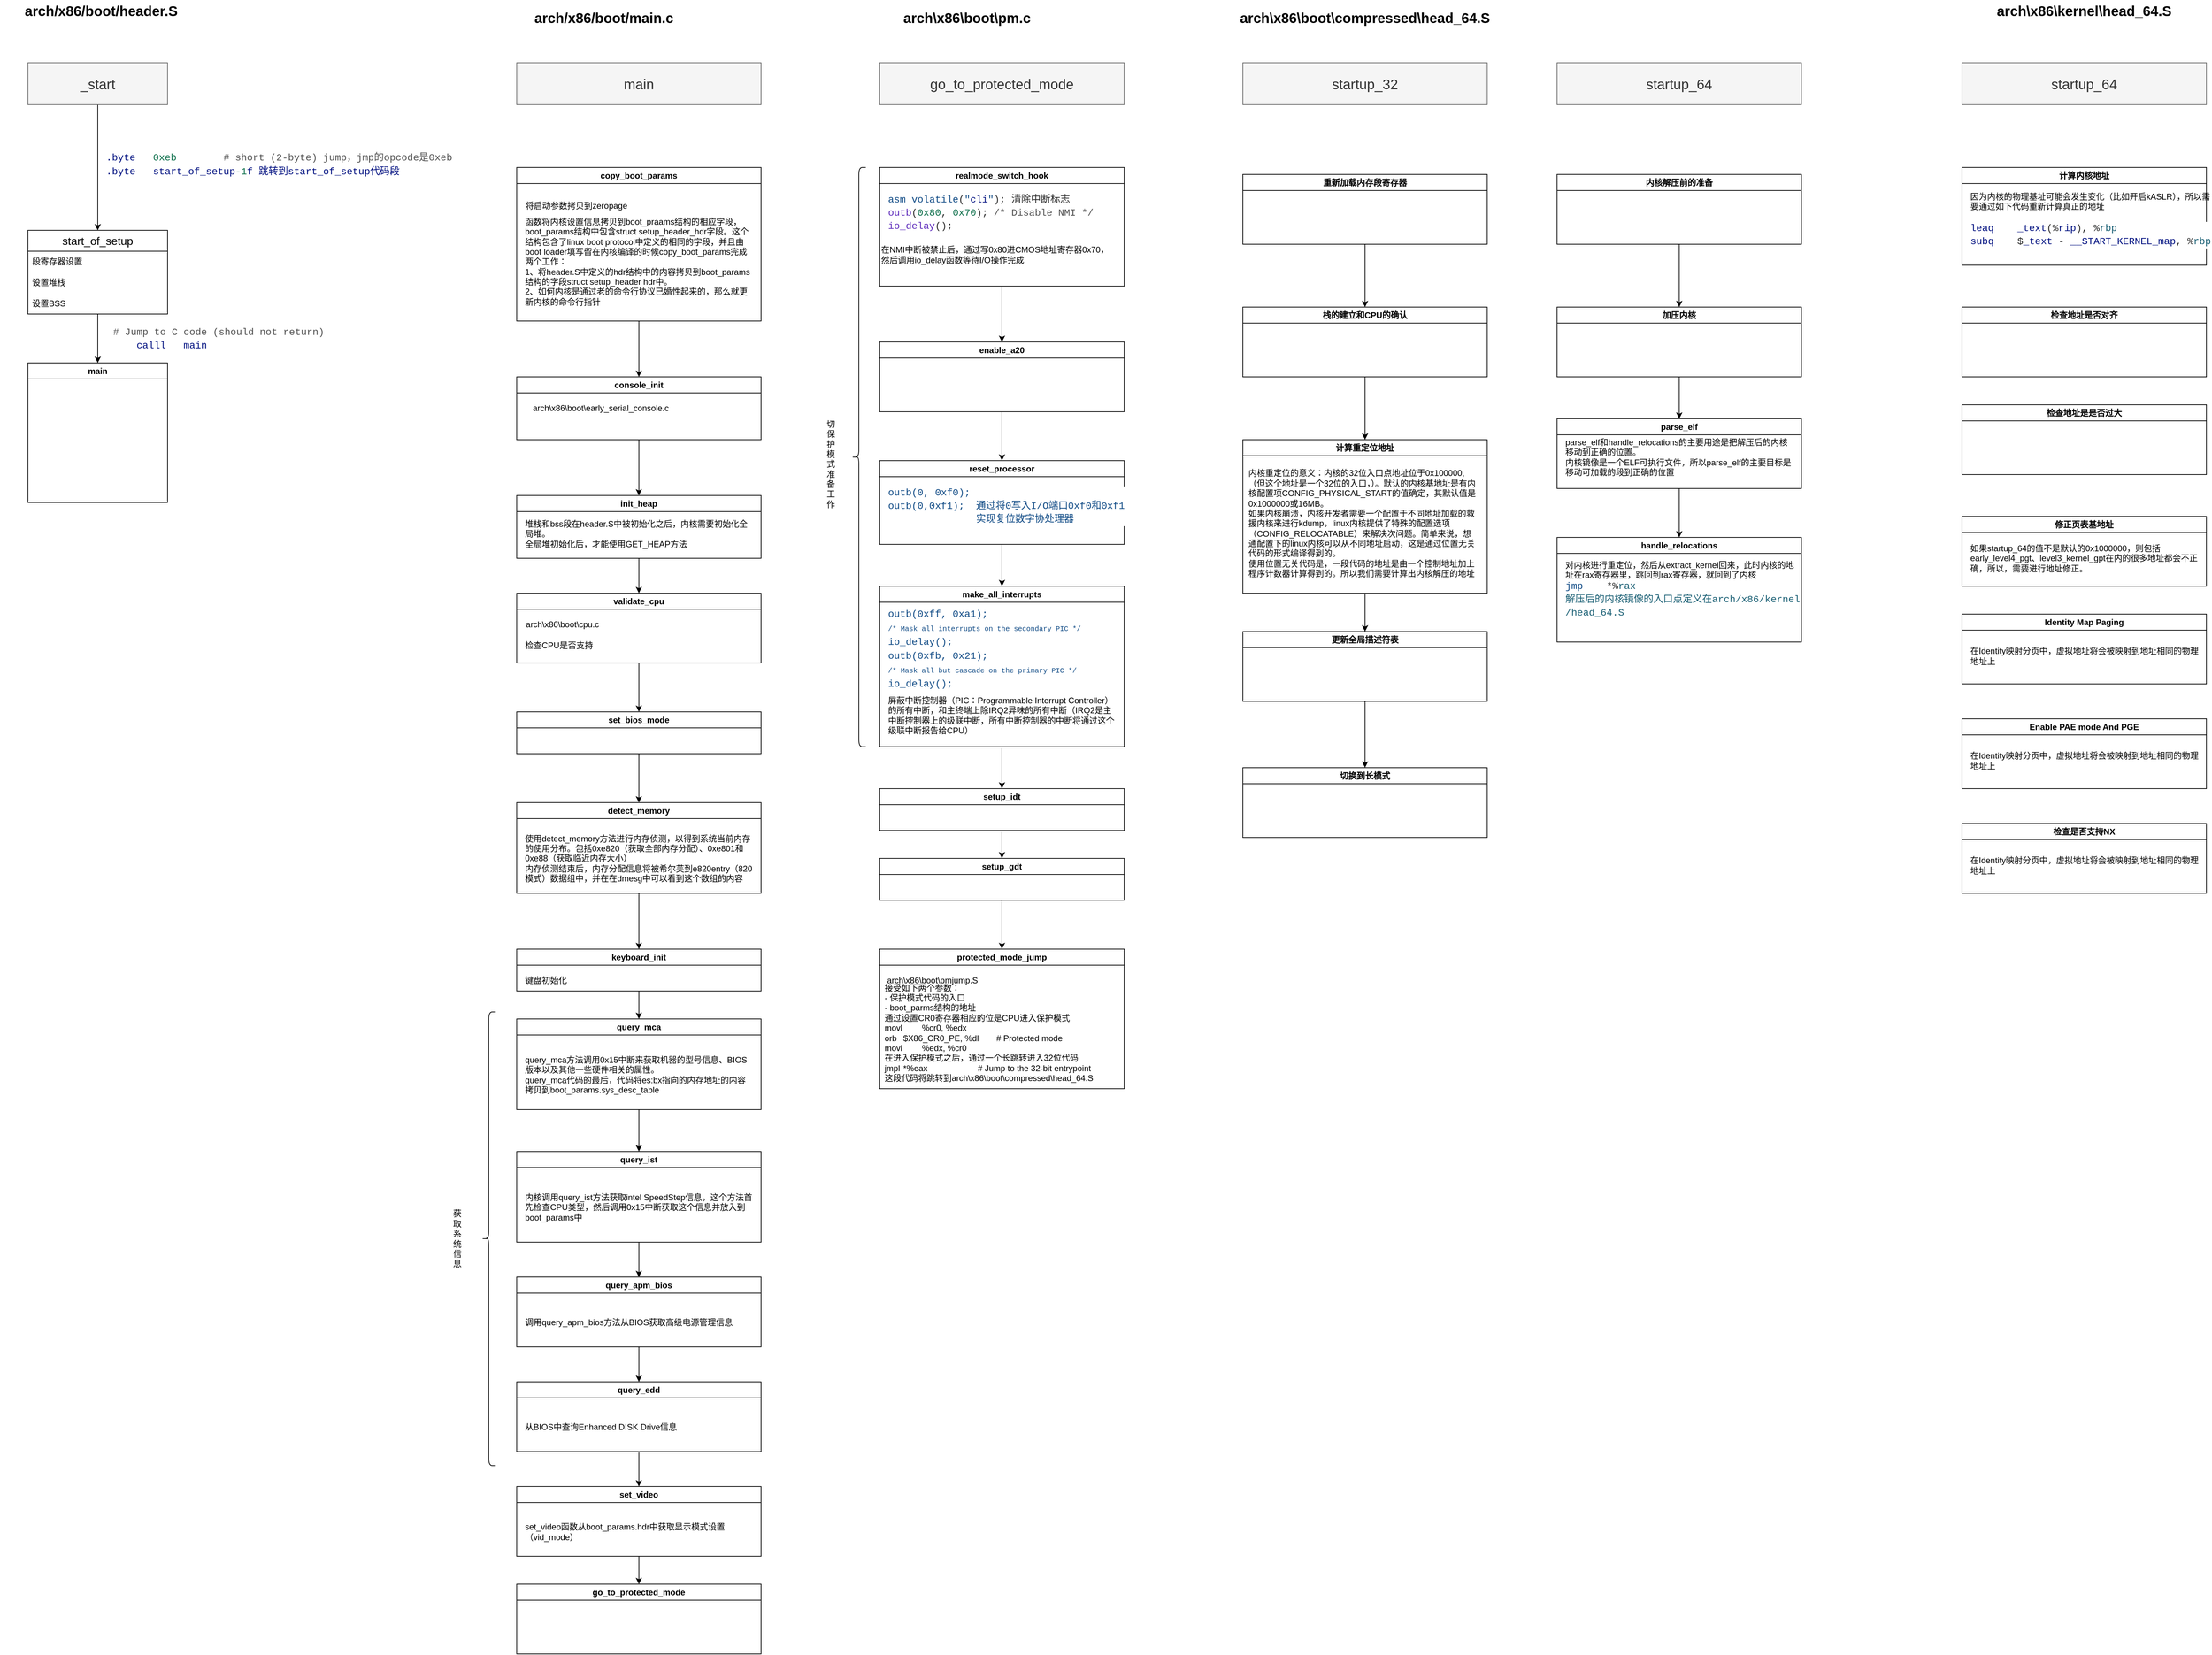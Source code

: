 <mxfile version="24.5.1" type="github">
  <diagram id="wFE0QG_FPsp0jaGvCLVb" name="Page-1">
    <mxGraphModel dx="1728" dy="922" grid="1" gridSize="10" guides="1" tooltips="1" connect="1" arrows="1" fold="1" page="1" pageScale="1" pageWidth="850" pageHeight="1100" math="0" shadow="0">
      <root>
        <mxCell id="0" />
        <mxCell id="1" parent="0" />
        <mxCell id="jPp7AaR7GWy1GO26mgqh-68" style="edgeStyle=orthogonalEdgeStyle;rounded=0;orthogonalLoop=1;jettySize=auto;html=1;" parent="1" source="jPp7AaR7GWy1GO26mgqh-54" target="jPp7AaR7GWy1GO26mgqh-56" edge="1">
          <mxGeometry relative="1" as="geometry" />
        </mxCell>
        <mxCell id="jPp7AaR7GWy1GO26mgqh-54" value="query_ist" style="swimlane;whiteSpace=wrap;html=1;" parent="1" vertex="1">
          <mxGeometry x="820" y="1730" width="350" height="130" as="geometry" />
        </mxCell>
        <mxCell id="jPp7AaR7GWy1GO26mgqh-55" value="&lt;div&gt;内核调用query_ist方法获取intel SpeedStep信息，这个方法首先检查CPU类型，然后调用0x15中断获取这个信息并放入到boot_params中&lt;/div&gt;" style="text;strokeColor=none;align=left;fillColor=none;html=1;verticalAlign=middle;whiteSpace=wrap;rounded=0;" parent="jPp7AaR7GWy1GO26mgqh-54" vertex="1">
          <mxGeometry x="10" y="30" width="330" height="100" as="geometry" />
        </mxCell>
        <mxCell id="215-eHgmbYdkAp0iwA8i-2" value="&lt;span style=&quot;font-weight: 700;&quot;&gt;&lt;font style=&quot;font-size: 20px;&quot;&gt;arch/x86/boot/header.S&lt;/font&gt;&lt;/span&gt;" style="text;strokeColor=none;align=center;fillColor=none;html=1;verticalAlign=middle;whiteSpace=wrap;rounded=0;" parent="1" vertex="1">
          <mxGeometry x="80" y="80" width="290" height="30" as="geometry" />
        </mxCell>
        <mxCell id="jPp7AaR7GWy1GO26mgqh-19" style="edgeStyle=orthogonalEdgeStyle;rounded=0;orthogonalLoop=1;jettySize=auto;html=1;entryX=0.5;entryY=0;entryDx=0;entryDy=0;" parent="1" source="215-eHgmbYdkAp0iwA8i-3" target="jPp7AaR7GWy1GO26mgqh-12" edge="1">
          <mxGeometry relative="1" as="geometry" />
        </mxCell>
        <mxCell id="215-eHgmbYdkAp0iwA8i-3" value="&lt;font style=&quot;font-size: 20px;&quot;&gt;_start&lt;/font&gt;" style="rounded=0;whiteSpace=wrap;html=1;fillColor=#f5f5f5;fontColor=#333333;strokeColor=#666666;" parent="1" vertex="1">
          <mxGeometry x="120" y="170" width="200" height="60" as="geometry" />
        </mxCell>
        <mxCell id="215-eHgmbYdkAp0iwA8i-7" value="main" style="swimlane;whiteSpace=wrap;html=1;" parent="1" vertex="1">
          <mxGeometry x="120" y="600" width="200" height="200" as="geometry" />
        </mxCell>
        <mxCell id="jPp7AaR7GWy1GO26mgqh-20" style="edgeStyle=orthogonalEdgeStyle;rounded=0;orthogonalLoop=1;jettySize=auto;html=1;entryX=0.5;entryY=0;entryDx=0;entryDy=0;" parent="1" source="jPp7AaR7GWy1GO26mgqh-12" target="215-eHgmbYdkAp0iwA8i-7" edge="1">
          <mxGeometry relative="1" as="geometry" />
        </mxCell>
        <mxCell id="jPp7AaR7GWy1GO26mgqh-12" value="&lt;span style=&quot;font-size: medium; text-align: left;&quot;&gt;start_of_setup&lt;/span&gt;" style="swimlane;fontStyle=0;childLayout=stackLayout;horizontal=1;startSize=30;horizontalStack=0;resizeParent=1;resizeParentMax=0;resizeLast=0;collapsible=1;marginBottom=0;whiteSpace=wrap;html=1;" parent="1" vertex="1">
          <mxGeometry x="120" y="410" width="200" height="120" as="geometry" />
        </mxCell>
        <mxCell id="jPp7AaR7GWy1GO26mgqh-13" value="段寄存器设置" style="text;strokeColor=none;fillColor=none;align=left;verticalAlign=middle;spacingLeft=4;spacingRight=4;overflow=hidden;points=[[0,0.5],[1,0.5]];portConstraint=eastwest;rotatable=0;whiteSpace=wrap;html=1;" parent="jPp7AaR7GWy1GO26mgqh-12" vertex="1">
          <mxGeometry y="30" width="200" height="30" as="geometry" />
        </mxCell>
        <mxCell id="jPp7AaR7GWy1GO26mgqh-14" value="设置堆栈" style="text;strokeColor=none;fillColor=none;align=left;verticalAlign=middle;spacingLeft=4;spacingRight=4;overflow=hidden;points=[[0,0.5],[1,0.5]];portConstraint=eastwest;rotatable=0;whiteSpace=wrap;html=1;" parent="jPp7AaR7GWy1GO26mgqh-12" vertex="1">
          <mxGeometry y="60" width="200" height="30" as="geometry" />
        </mxCell>
        <mxCell id="jPp7AaR7GWy1GO26mgqh-15" value="设置BSS" style="text;strokeColor=none;fillColor=none;align=left;verticalAlign=middle;spacingLeft=4;spacingRight=4;overflow=hidden;points=[[0,0.5],[1,0.5]];portConstraint=eastwest;rotatable=0;whiteSpace=wrap;html=1;" parent="jPp7AaR7GWy1GO26mgqh-12" vertex="1">
          <mxGeometry y="90" width="200" height="30" as="geometry" />
        </mxCell>
        <mxCell id="jPp7AaR7GWy1GO26mgqh-21" value="&lt;div style=&quot;color: #292929;background-color: #ffffff;font-family: Consolas, &#39;Courier New&#39;, monospace;font-weight: normal;font-size: 14px;line-height: 19px;white-space: pre;&quot;&gt;&lt;div&gt;&lt;span style=&quot;color: #515151;&quot;&gt;# Jump to C code (should not return)&lt;/span&gt;&lt;/div&gt;&lt;div&gt;&lt;span style=&quot;color: #292929;&quot;&gt;&amp;nbsp; &amp;nbsp; &lt;/span&gt;&lt;span style=&quot;color: #001080;&quot;&gt;calll&lt;/span&gt;&lt;span style=&quot;color: #292929;&quot;&gt; &amp;nbsp; &lt;/span&gt;&lt;span style=&quot;color: #001080;&quot;&gt;main&lt;/span&gt;&lt;/div&gt;&lt;/div&gt;" style="text;whiteSpace=wrap;html=1;" parent="1" vertex="1">
          <mxGeometry x="240" y="540" width="310" height="60" as="geometry" />
        </mxCell>
        <mxCell id="jPp7AaR7GWy1GO26mgqh-22" value="&lt;div style=&quot;background-color: rgb(255, 255, 255); line-height: 19px;&quot;&gt;&lt;div style=&quot;&quot;&gt;&lt;span style=&quot;color: rgb(0, 16, 128); font-family: Consolas, &amp;quot;Courier New&amp;quot;, monospace; font-size: 14px; font-weight: normal; white-space: pre;&quot;&gt;.byte&lt;/span&gt;&lt;span style=&quot;color: rgb(41, 41, 41); font-family: Consolas, &amp;quot;Courier New&amp;quot;, monospace; font-size: 14px; font-weight: normal; white-space: pre;&quot;&gt; &amp;nbsp; &lt;/span&gt;&lt;span style=&quot;color: rgb(9, 109, 72); font-family: Consolas, &amp;quot;Courier New&amp;quot;, monospace; font-size: 14px; font-weight: normal; white-space: pre;&quot;&gt;0xeb&lt;/span&gt;&lt;span style=&quot;color: rgb(41, 41, 41); font-family: Consolas, &amp;quot;Courier New&amp;quot;, monospace; font-size: 14px; font-weight: normal; white-space: pre;&quot;&gt; &amp;nbsp; &amp;nbsp; &amp;nbsp; &amp;nbsp;&lt;/span&gt;&lt;span style=&quot;color: rgb(81, 81, 81); font-family: Consolas, &amp;quot;Courier New&amp;quot;, monospace; font-size: 14px; font-weight: normal; white-space: pre;&quot;&gt;# short (2-byte) jump，&lt;/span&gt;&lt;font face=&quot;Consolas, Courier New, monospace&quot; color=&quot;#515151&quot;&gt;&lt;span style=&quot;font-size: 14px; white-space: pre;&quot;&gt;jmp的opcode是0xeb&lt;/span&gt;&lt;/font&gt;&lt;/div&gt;&lt;div style=&quot;&quot;&gt;&lt;span style=&quot;color: rgb(0, 16, 128); font-family: Consolas, &amp;quot;Courier New&amp;quot;, monospace; font-size: 14px; font-weight: normal; white-space: pre;&quot;&gt;.byte&lt;/span&gt;&lt;span style=&quot;color: rgb(41, 41, 41); font-family: Consolas, &amp;quot;Courier New&amp;quot;, monospace; font-size: 14px; font-weight: normal; white-space: pre;&quot;&gt; &amp;nbsp; &lt;/span&gt;&lt;span style=&quot;color: rgb(0, 16, 128); font-family: Consolas, &amp;quot;Courier New&amp;quot;, monospace; font-size: 14px; font-weight: normal; white-space: pre;&quot;&gt;start_of_setup&lt;/span&gt;&lt;span style=&quot;color: rgb(9, 109, 72); font-family: Consolas, &amp;quot;Courier New&amp;quot;, monospace; font-size: 14px; font-weight: normal; white-space: pre;&quot;&gt;-1&lt;/span&gt;&lt;span style=&quot;color: rgb(0, 16, 128); font-family: Consolas, &amp;quot;Courier New&amp;quot;, monospace; font-size: 14px; font-weight: normal; white-space: pre;&quot;&gt;f &lt;/span&gt;&lt;font face=&quot;Consolas, Courier New, monospace&quot; color=&quot;#001080&quot;&gt;&lt;span style=&quot;font-size: 14px; white-space: pre;&quot;&gt;跳转到start_of_setup代码段&lt;/span&gt;&lt;/font&gt;&lt;/div&gt;&lt;/div&gt;" style="text;whiteSpace=wrap;html=1;" parent="1" vertex="1">
          <mxGeometry x="230" y="290" width="500" height="60" as="geometry" />
        </mxCell>
        <mxCell id="jPp7AaR7GWy1GO26mgqh-23" value="&lt;span style=&quot;font-weight: 700;&quot;&gt;&lt;font style=&quot;font-size: 20px;&quot;&gt;arch/x86/boot/main.c&lt;/font&gt;&lt;/span&gt;" style="text;strokeColor=none;align=center;fillColor=none;html=1;verticalAlign=middle;whiteSpace=wrap;rounded=0;" parent="1" vertex="1">
          <mxGeometry x="800" y="90" width="290" height="30" as="geometry" />
        </mxCell>
        <mxCell id="jPp7AaR7GWy1GO26mgqh-24" value="&lt;font style=&quot;font-size: 20px;&quot;&gt;main&lt;/font&gt;" style="rounded=0;whiteSpace=wrap;html=1;fillColor=#f5f5f5;fontColor=#333333;strokeColor=#666666;" parent="1" vertex="1">
          <mxGeometry x="820" y="170" width="350" height="60" as="geometry" />
        </mxCell>
        <mxCell id="jPp7AaR7GWy1GO26mgqh-34" style="edgeStyle=orthogonalEdgeStyle;rounded=0;orthogonalLoop=1;jettySize=auto;html=1;" parent="1" source="jPp7AaR7GWy1GO26mgqh-25" target="jPp7AaR7GWy1GO26mgqh-30" edge="1">
          <mxGeometry relative="1" as="geometry" />
        </mxCell>
        <mxCell id="jPp7AaR7GWy1GO26mgqh-25" value="copy_boot_params" style="swimlane;whiteSpace=wrap;html=1;" parent="1" vertex="1">
          <mxGeometry x="820" y="320" width="350" height="220" as="geometry" />
        </mxCell>
        <mxCell id="jPp7AaR7GWy1GO26mgqh-26" value="将启动参数拷贝到zeropage" style="text;html=1;align=center;verticalAlign=middle;resizable=0;points=[];autosize=1;strokeColor=none;fillColor=none;" parent="jPp7AaR7GWy1GO26mgqh-25" vertex="1">
          <mxGeometry y="40" width="170" height="30" as="geometry" />
        </mxCell>
        <mxCell id="jPp7AaR7GWy1GO26mgqh-28" value="函数将内核设置信息拷贝到boot_praams结构的相应字段，boot_params结构中包含struct setup_header_hdr字段。这个结构包含了linux boot protocol中定义的相同的字段，并且由boot loader填写留在内核编译的时候copy_boot_params完成两个工作：&lt;div&gt;1、将header.S中定义的hdr结构中的内容拷贝到boot_params结构的字段struct setup_header hdr中。&lt;/div&gt;&lt;div&gt;2、如何内核是通过老的命令行协议已婚性起来的，那么就更新内核的命令行指针&lt;/div&gt;" style="text;strokeColor=none;align=left;fillColor=none;html=1;verticalAlign=middle;whiteSpace=wrap;rounded=0;" parent="jPp7AaR7GWy1GO26mgqh-25" vertex="1">
          <mxGeometry x="10" y="70" width="330" height="130" as="geometry" />
        </mxCell>
        <mxCell id="jPp7AaR7GWy1GO26mgqh-38" style="edgeStyle=orthogonalEdgeStyle;rounded=0;orthogonalLoop=1;jettySize=auto;html=1;entryX=0.5;entryY=0;entryDx=0;entryDy=0;" parent="1" source="jPp7AaR7GWy1GO26mgqh-30" target="jPp7AaR7GWy1GO26mgqh-35" edge="1">
          <mxGeometry relative="1" as="geometry" />
        </mxCell>
        <mxCell id="jPp7AaR7GWy1GO26mgqh-30" value="console_init" style="swimlane;whiteSpace=wrap;html=1;" parent="1" vertex="1">
          <mxGeometry x="820" y="620" width="350" height="90" as="geometry" />
        </mxCell>
        <mxCell id="jPp7AaR7GWy1GO26mgqh-31" value="arch\x86\boot\early_serial_console.c" style="text;html=1;align=center;verticalAlign=middle;resizable=0;points=[];autosize=1;strokeColor=none;fillColor=none;" parent="jPp7AaR7GWy1GO26mgqh-30" vertex="1">
          <mxGeometry x="10" y="30" width="220" height="30" as="geometry" />
        </mxCell>
        <mxCell id="n0Vx_WlOkcHuKILNx8sB-11" style="edgeStyle=orthogonalEdgeStyle;rounded=0;orthogonalLoop=1;jettySize=auto;html=1;entryX=0.5;entryY=0;entryDx=0;entryDy=0;" parent="1" source="jPp7AaR7GWy1GO26mgqh-35" target="jPp7AaR7GWy1GO26mgqh-39" edge="1">
          <mxGeometry relative="1" as="geometry" />
        </mxCell>
        <mxCell id="jPp7AaR7GWy1GO26mgqh-35" value="init_heap" style="swimlane;whiteSpace=wrap;html=1;" parent="1" vertex="1">
          <mxGeometry x="820" y="790" width="350" height="90" as="geometry" />
        </mxCell>
        <mxCell id="jPp7AaR7GWy1GO26mgqh-37" value="堆栈和bss段在header.S中被初始化之后，内核需要初始化全局堆。&lt;div&gt;全局堆初始化后，才能使用GET_HEAP方法&lt;/div&gt;" style="text;strokeColor=none;align=left;fillColor=none;html=1;verticalAlign=middle;whiteSpace=wrap;rounded=0;" parent="jPp7AaR7GWy1GO26mgqh-35" vertex="1">
          <mxGeometry x="10" y="20" width="330" height="70" as="geometry" />
        </mxCell>
        <mxCell id="jPp7AaR7GWy1GO26mgqh-45" style="edgeStyle=orthogonalEdgeStyle;rounded=0;orthogonalLoop=1;jettySize=auto;html=1;entryX=0.5;entryY=0;entryDx=0;entryDy=0;" parent="1" source="jPp7AaR7GWy1GO26mgqh-39" target="jPp7AaR7GWy1GO26mgqh-42" edge="1">
          <mxGeometry relative="1" as="geometry" />
        </mxCell>
        <mxCell id="jPp7AaR7GWy1GO26mgqh-39" value="validate_cpu" style="swimlane;whiteSpace=wrap;html=1;" parent="1" vertex="1">
          <mxGeometry x="820" y="930" width="350" height="100" as="geometry" />
        </mxCell>
        <mxCell id="jPp7AaR7GWy1GO26mgqh-41" value="arch\x86\boot\cpu.c" style="text;html=1;align=center;verticalAlign=middle;resizable=0;points=[];autosize=1;strokeColor=none;fillColor=none;" parent="jPp7AaR7GWy1GO26mgqh-39" vertex="1">
          <mxGeometry y="30" width="130" height="30" as="geometry" />
        </mxCell>
        <mxCell id="jPp7AaR7GWy1GO26mgqh-40" value="检查CPU是否支持" style="text;strokeColor=none;align=left;fillColor=none;html=1;verticalAlign=middle;whiteSpace=wrap;rounded=0;" parent="jPp7AaR7GWy1GO26mgqh-39" vertex="1">
          <mxGeometry x="10" y="60" width="330" height="30" as="geometry" />
        </mxCell>
        <mxCell id="jPp7AaR7GWy1GO26mgqh-50" style="edgeStyle=orthogonalEdgeStyle;rounded=0;orthogonalLoop=1;jettySize=auto;html=1;entryX=0.5;entryY=0;entryDx=0;entryDy=0;" parent="1" source="jPp7AaR7GWy1GO26mgqh-42" target="jPp7AaR7GWy1GO26mgqh-46" edge="1">
          <mxGeometry relative="1" as="geometry" />
        </mxCell>
        <mxCell id="jPp7AaR7GWy1GO26mgqh-42" value="set_bios_mode" style="swimlane;whiteSpace=wrap;html=1;" parent="1" vertex="1">
          <mxGeometry x="820" y="1100" width="350" height="60" as="geometry" />
        </mxCell>
        <mxCell id="jPp7AaR7GWy1GO26mgqh-46" value="detect_memory" style="swimlane;whiteSpace=wrap;html=1;" parent="1" vertex="1">
          <mxGeometry x="820" y="1230" width="350" height="130" as="geometry" />
        </mxCell>
        <mxCell id="jPp7AaR7GWy1GO26mgqh-47" value="使用detect_memory方法进行内存侦测，以得到系统当前内存的使用分布。包括0xe820（获取全部内存分配）、0xe801和0xe88（获取临近内存大小）&lt;div&gt;内存侦测结束后，内存分配信息将被希尔芙到e820entry（820模式）数据组中，并在在dmesg中可以看到这个数组的内容&lt;/div&gt;" style="text;strokeColor=none;align=left;fillColor=none;html=1;verticalAlign=middle;whiteSpace=wrap;rounded=0;" parent="jPp7AaR7GWy1GO26mgqh-46" vertex="1">
          <mxGeometry x="10" y="30" width="330" height="100" as="geometry" />
        </mxCell>
        <mxCell id="jPp7AaR7GWy1GO26mgqh-64" style="edgeStyle=orthogonalEdgeStyle;rounded=0;orthogonalLoop=1;jettySize=auto;html=1;" parent="1" source="jPp7AaR7GWy1GO26mgqh-48" target="jPp7AaR7GWy1GO26mgqh-52" edge="1">
          <mxGeometry relative="1" as="geometry" />
        </mxCell>
        <mxCell id="jPp7AaR7GWy1GO26mgqh-48" value="keyboard_init" style="swimlane;whiteSpace=wrap;html=1;" parent="1" vertex="1">
          <mxGeometry x="820" y="1440" width="350" height="60" as="geometry" />
        </mxCell>
        <mxCell id="jPp7AaR7GWy1GO26mgqh-49" value="键盘初始化" style="text;strokeColor=none;align=left;fillColor=none;html=1;verticalAlign=middle;whiteSpace=wrap;rounded=0;" parent="jPp7AaR7GWy1GO26mgqh-48" vertex="1">
          <mxGeometry x="10" y="30" width="330" height="30" as="geometry" />
        </mxCell>
        <mxCell id="jPp7AaR7GWy1GO26mgqh-51" style="edgeStyle=orthogonalEdgeStyle;rounded=0;orthogonalLoop=1;jettySize=auto;html=1;entryX=0.5;entryY=0;entryDx=0;entryDy=0;" parent="1" source="jPp7AaR7GWy1GO26mgqh-47" target="jPp7AaR7GWy1GO26mgqh-48" edge="1">
          <mxGeometry relative="1" as="geometry" />
        </mxCell>
        <mxCell id="jPp7AaR7GWy1GO26mgqh-69" style="edgeStyle=orthogonalEdgeStyle;rounded=0;orthogonalLoop=1;jettySize=auto;html=1;entryX=0.5;entryY=0;entryDx=0;entryDy=0;" parent="1" source="jPp7AaR7GWy1GO26mgqh-56" target="jPp7AaR7GWy1GO26mgqh-58" edge="1">
          <mxGeometry relative="1" as="geometry" />
        </mxCell>
        <mxCell id="jPp7AaR7GWy1GO26mgqh-56" value="query_apm_bios" style="swimlane;whiteSpace=wrap;html=1;" parent="1" vertex="1">
          <mxGeometry x="820" y="1910" width="350" height="100" as="geometry" />
        </mxCell>
        <mxCell id="jPp7AaR7GWy1GO26mgqh-57" value="&lt;div&gt;调用query_apm_bios方法从BIOS获取高级电源管理信息&lt;/div&gt;" style="text;strokeColor=none;align=left;fillColor=none;html=1;verticalAlign=middle;whiteSpace=wrap;rounded=0;" parent="jPp7AaR7GWy1GO26mgqh-56" vertex="1">
          <mxGeometry x="10" y="30" width="330" height="70" as="geometry" />
        </mxCell>
        <mxCell id="jPp7AaR7GWy1GO26mgqh-72" style="edgeStyle=orthogonalEdgeStyle;rounded=0;orthogonalLoop=1;jettySize=auto;html=1;entryX=0.5;entryY=0;entryDx=0;entryDy=0;" parent="1" source="jPp7AaR7GWy1GO26mgqh-58" target="jPp7AaR7GWy1GO26mgqh-70" edge="1">
          <mxGeometry relative="1" as="geometry" />
        </mxCell>
        <mxCell id="jPp7AaR7GWy1GO26mgqh-58" value="query_edd" style="swimlane;whiteSpace=wrap;html=1;" parent="1" vertex="1">
          <mxGeometry x="820" y="2060" width="350" height="100" as="geometry" />
        </mxCell>
        <mxCell id="jPp7AaR7GWy1GO26mgqh-59" value="&lt;div&gt;从BIOS中查询Enhanced DISK Drive信息&lt;/div&gt;" style="text;strokeColor=none;align=left;fillColor=none;html=1;verticalAlign=middle;whiteSpace=wrap;rounded=0;" parent="jPp7AaR7GWy1GO26mgqh-58" vertex="1">
          <mxGeometry x="10" y="30" width="330" height="70" as="geometry" />
        </mxCell>
        <mxCell id="jPp7AaR7GWy1GO26mgqh-67" style="edgeStyle=orthogonalEdgeStyle;rounded=0;orthogonalLoop=1;jettySize=auto;html=1;entryX=0.5;entryY=0;entryDx=0;entryDy=0;" parent="1" source="jPp7AaR7GWy1GO26mgqh-52" target="jPp7AaR7GWy1GO26mgqh-54" edge="1">
          <mxGeometry relative="1" as="geometry" />
        </mxCell>
        <mxCell id="jPp7AaR7GWy1GO26mgqh-52" value="query_mca" style="swimlane;whiteSpace=wrap;html=1;" parent="1" vertex="1">
          <mxGeometry x="820" y="1540" width="350" height="130" as="geometry" />
        </mxCell>
        <mxCell id="jPp7AaR7GWy1GO26mgqh-53" value="&lt;div&gt;query_mca方法调用0x15中断来获取机器的型号信息、BIOS版本以及其他一些硬件相关的属性。&lt;/div&gt;&lt;div&gt;query_mca代码的最后，代码将es:bx指向的内存地址的内容拷贝到boot_params.sys_desc_table&lt;/div&gt;" style="text;strokeColor=none;align=left;fillColor=none;html=1;verticalAlign=middle;whiteSpace=wrap;rounded=0;" parent="jPp7AaR7GWy1GO26mgqh-52" vertex="1">
          <mxGeometry x="10" y="30" width="330" height="100" as="geometry" />
        </mxCell>
        <mxCell id="n0Vx_WlOkcHuKILNx8sB-1" style="edgeStyle=orthogonalEdgeStyle;rounded=0;orthogonalLoop=1;jettySize=auto;html=1;" parent="1" source="jPp7AaR7GWy1GO26mgqh-70" target="jPp7AaR7GWy1GO26mgqh-75" edge="1">
          <mxGeometry relative="1" as="geometry" />
        </mxCell>
        <mxCell id="jPp7AaR7GWy1GO26mgqh-70" value="set_video" style="swimlane;whiteSpace=wrap;html=1;" parent="1" vertex="1">
          <mxGeometry x="820" y="2210" width="350" height="100" as="geometry" />
        </mxCell>
        <mxCell id="jPp7AaR7GWy1GO26mgqh-71" value="&lt;div&gt;set_video函数从boot_params.hdr中获取显示模式设置（vid_mode）&lt;/div&gt;" style="text;strokeColor=none;align=left;fillColor=none;html=1;verticalAlign=middle;whiteSpace=wrap;rounded=0;" parent="jPp7AaR7GWy1GO26mgqh-70" vertex="1">
          <mxGeometry x="10" y="30" width="330" height="70" as="geometry" />
        </mxCell>
        <mxCell id="jPp7AaR7GWy1GO26mgqh-73" value="" style="shape=curlyBracket;whiteSpace=wrap;html=1;rounded=1;labelPosition=left;verticalLabelPosition=middle;align=right;verticalAlign=middle;" parent="1" vertex="1">
          <mxGeometry x="770" y="1530" width="20" height="650" as="geometry" />
        </mxCell>
        <mxCell id="jPp7AaR7GWy1GO26mgqh-61" value="获取系统信息" style="text;strokeColor=none;align=center;fillColor=none;html=1;verticalAlign=middle;whiteSpace=wrap;rounded=0;" parent="1" vertex="1">
          <mxGeometry x="730" y="1840" width="10" height="30" as="geometry" />
        </mxCell>
        <mxCell id="jPp7AaR7GWy1GO26mgqh-75" value="go_to_protected_mode" style="swimlane;whiteSpace=wrap;html=1;" parent="1" vertex="1">
          <mxGeometry x="820" y="2350" width="350" height="100" as="geometry" />
        </mxCell>
        <mxCell id="n0Vx_WlOkcHuKILNx8sB-2" value="&lt;font style=&quot;font-size: 20px;&quot;&gt;go_to_protected_mode&lt;/font&gt;" style="rounded=0;whiteSpace=wrap;html=1;fillColor=#f5f5f5;fontColor=#333333;strokeColor=#666666;" parent="1" vertex="1">
          <mxGeometry x="1340" y="170" width="350" height="60" as="geometry" />
        </mxCell>
        <mxCell id="n0Vx_WlOkcHuKILNx8sB-13" style="edgeStyle=orthogonalEdgeStyle;rounded=0;orthogonalLoop=1;jettySize=auto;html=1;entryX=0.5;entryY=0;entryDx=0;entryDy=0;" parent="1" source="n0Vx_WlOkcHuKILNx8sB-3" target="n0Vx_WlOkcHuKILNx8sB-8" edge="1">
          <mxGeometry relative="1" as="geometry" />
        </mxCell>
        <mxCell id="n0Vx_WlOkcHuKILNx8sB-3" value="realmode_switch_hook" style="swimlane;whiteSpace=wrap;html=1;" parent="1" vertex="1">
          <mxGeometry x="1340" y="320" width="350" height="170" as="geometry" />
        </mxCell>
        <mxCell id="n0Vx_WlOkcHuKILNx8sB-4" value="&lt;div style=&quot;color: rgb(41, 41, 41); background-color: rgb(255, 255, 255); font-family: Consolas, &amp;quot;Courier New&amp;quot;, monospace; font-size: 14px; line-height: 19px; white-space-collapse: preserve;&quot;&gt;&lt;div style=&quot;&quot;&gt;&lt;span style=&quot;color: #0f4a85;&quot;&gt;asm&lt;/span&gt; &lt;span style=&quot;color: #0f4a85;&quot;&gt;volatile&lt;/span&gt;(&lt;span style=&quot;color: #0f4a85;&quot;&gt;&quot;&lt;/span&gt;&lt;span style=&quot;color: #001080;&quot;&gt;cli&lt;/span&gt;&lt;span style=&quot;color: #0f4a85;&quot;&gt;&quot;&lt;/span&gt;); 清除中断标志&lt;/div&gt;&lt;div style=&quot;&quot;&gt;&lt;span style=&quot;color: rgb(94, 44, 188);&quot;&gt;outb&lt;/span&gt;(&lt;span style=&quot;color: rgb(9, 109, 72);&quot;&gt;0x80&lt;/span&gt;, &lt;span style=&quot;color: rgb(9, 109, 72);&quot;&gt;0x70&lt;/span&gt;);&lt;span style=&quot;color: rgb(81, 81, 81);&quot;&gt; /* Disable NMI */&lt;/span&gt;&lt;/div&gt;&lt;div&gt;&lt;span style=&quot;color: #5e2cbc;&quot;&gt;io_delay&lt;/span&gt;();&lt;/div&gt;&lt;/div&gt;" style="text;html=1;align=left;verticalAlign=middle;resizable=0;points=[];autosize=1;strokeColor=none;fillColor=none;" parent="n0Vx_WlOkcHuKILNx8sB-3" vertex="1">
          <mxGeometry x="10" y="30" width="290" height="70" as="geometry" />
        </mxCell>
        <mxCell id="n0Vx_WlOkcHuKILNx8sB-6" value="在NMI中断被禁止后，通过写0x80进CMOS地址寄存器0x70，然后调用io_delay函数等待I/O操作完成" style="text;strokeColor=none;align=left;fillColor=none;html=1;verticalAlign=middle;whiteSpace=wrap;rounded=0;" parent="n0Vx_WlOkcHuKILNx8sB-3" vertex="1">
          <mxGeometry y="110" width="335" height="30" as="geometry" />
        </mxCell>
        <mxCell id="n0Vx_WlOkcHuKILNx8sB-21" style="edgeStyle=orthogonalEdgeStyle;rounded=0;orthogonalLoop=1;jettySize=auto;html=1;entryX=0.5;entryY=0;entryDx=0;entryDy=0;" parent="1" source="n0Vx_WlOkcHuKILNx8sB-8" target="n0Vx_WlOkcHuKILNx8sB-12" edge="1">
          <mxGeometry relative="1" as="geometry" />
        </mxCell>
        <mxCell id="n0Vx_WlOkcHuKILNx8sB-8" value="enable_a20" style="swimlane;whiteSpace=wrap;html=1;" parent="1" vertex="1">
          <mxGeometry x="1340" y="570" width="350" height="100" as="geometry" />
        </mxCell>
        <mxCell id="n0Vx_WlOkcHuKILNx8sB-22" style="edgeStyle=orthogonalEdgeStyle;rounded=0;orthogonalLoop=1;jettySize=auto;html=1;entryX=0.5;entryY=0;entryDx=0;entryDy=0;" parent="1" source="n0Vx_WlOkcHuKILNx8sB-12" target="n0Vx_WlOkcHuKILNx8sB-15" edge="1">
          <mxGeometry relative="1" as="geometry" />
        </mxCell>
        <mxCell id="n0Vx_WlOkcHuKILNx8sB-12" value="reset_processor" style="swimlane;whiteSpace=wrap;html=1;" parent="1" vertex="1">
          <mxGeometry x="1340" y="740" width="350" height="120" as="geometry" />
        </mxCell>
        <mxCell id="n0Vx_WlOkcHuKILNx8sB-14" value="&lt;div style=&quot;background-color: rgb(255, 255, 255); font-family: Consolas, &amp;quot;Courier New&amp;quot;, monospace; font-size: 14px; line-height: 19px; white-space-collapse: preserve;&quot;&gt;&lt;div style=&quot;&quot;&gt;&lt;font color=&quot;#0f4a85&quot;&gt;outb(0, 0xf0);&lt;/font&gt;&lt;/div&gt;&lt;div style=&quot;&quot;&gt;&lt;font color=&quot;#0f4a85&quot;&gt;outb(0,0xf1);  通过将0写入I/O端口0xf0和0xf1&lt;/font&gt;&lt;/div&gt;&lt;div style=&quot;&quot;&gt;&lt;font color=&quot;#0f4a85&quot;&gt;               实现复位数字协处理器&lt;/font&gt;&lt;/div&gt;&lt;/div&gt;" style="text;html=1;align=left;verticalAlign=middle;resizable=0;points=[];autosize=1;strokeColor=none;fillColor=none;" parent="n0Vx_WlOkcHuKILNx8sB-12" vertex="1">
          <mxGeometry x="10" y="30" width="340" height="70" as="geometry" />
        </mxCell>
        <mxCell id="n0Vx_WlOkcHuKILNx8sB-30" style="edgeStyle=orthogonalEdgeStyle;rounded=0;orthogonalLoop=1;jettySize=auto;html=1;entryX=0.5;entryY=0;entryDx=0;entryDy=0;" parent="1" source="n0Vx_WlOkcHuKILNx8sB-15" target="n0Vx_WlOkcHuKILNx8sB-25" edge="1">
          <mxGeometry relative="1" as="geometry" />
        </mxCell>
        <mxCell id="n0Vx_WlOkcHuKILNx8sB-15" value="make_all_interrupts" style="swimlane;whiteSpace=wrap;html=1;" parent="1" vertex="1">
          <mxGeometry x="1340" y="920" width="350" height="230" as="geometry" />
        </mxCell>
        <mxCell id="n0Vx_WlOkcHuKILNx8sB-16" value="&lt;div style=&quot;background-color: rgb(255, 255, 255); line-height: 19px;&quot;&gt;&lt;div style=&quot;&quot;&gt;&lt;font face=&quot;Consolas, Courier New, monospace&quot; color=&quot;#0f4a85&quot;&gt;&lt;span style=&quot;font-size: 14px; white-space-collapse: preserve;&quot;&gt;outb(0xff, 0xa1);&lt;/span&gt;&lt;/font&gt;&lt;/div&gt;&lt;div style=&quot;&quot;&gt;&lt;font style=&quot;font-size: 10px;&quot; face=&quot;Consolas, Courier New, monospace&quot; color=&quot;#0f4a85&quot;&gt;&lt;span style=&quot;white-space-collapse: preserve;&quot;&gt;/* Mask all interrupts on the secondary PIC */&lt;/span&gt;&lt;/font&gt;&lt;/div&gt;&lt;div style=&quot;&quot;&gt;&lt;font face=&quot;Consolas, Courier New, monospace&quot; color=&quot;#0f4a85&quot;&gt;&lt;span style=&quot;font-size: 14px; white-space-collapse: preserve;&quot;&gt;io_delay();&lt;br&gt;outb(0xfb, 0x21);&#x9;&lt;/span&gt;&lt;/font&gt;&lt;/div&gt;&lt;div style=&quot;&quot;&gt;&lt;font face=&quot;Consolas, Courier New, monospace&quot; color=&quot;#0f4a85&quot;&gt;&lt;span style=&quot;white-space-collapse: preserve;&quot;&gt;&lt;font style=&quot;font-size: 10px;&quot;&gt;/* Mask all but cascade on the primary PIC */&lt;br&gt;&lt;/font&gt;&lt;span style=&quot;font-size: 14px;&quot;&gt;io_delay();&lt;/span&gt;&lt;/span&gt;&lt;/font&gt;&lt;/div&gt;&lt;div style=&quot;&quot;&gt;&lt;/div&gt;&lt;/div&gt;" style="text;html=1;align=left;verticalAlign=middle;resizable=0;points=[];autosize=1;strokeColor=none;fillColor=none;" parent="n0Vx_WlOkcHuKILNx8sB-15" vertex="1">
          <mxGeometry x="10" y="25" width="280" height="130" as="geometry" />
        </mxCell>
        <mxCell id="n0Vx_WlOkcHuKILNx8sB-20" value="屏蔽中断控制器（PIC：Programmable Interrupt Controller）的所有中断，和主终端上除IRQ2异味的所有中断（IRQ2是主中断控制器上的级联中断，所有中断控制器的中断将通过这个级联中断报告给CPU）" style="text;strokeColor=none;align=left;fillColor=none;html=1;verticalAlign=middle;whiteSpace=wrap;rounded=0;" parent="n0Vx_WlOkcHuKILNx8sB-15" vertex="1">
          <mxGeometry x="10" y="170" width="330" height="30" as="geometry" />
        </mxCell>
        <mxCell id="n0Vx_WlOkcHuKILNx8sB-23" value="" style="shape=curlyBracket;whiteSpace=wrap;html=1;rounded=1;labelPosition=left;verticalLabelPosition=middle;align=right;verticalAlign=middle;" parent="1" vertex="1">
          <mxGeometry x="1300" y="320" width="20" height="830" as="geometry" />
        </mxCell>
        <mxCell id="n0Vx_WlOkcHuKILNx8sB-24" value="切保护模式准备工作" style="text;strokeColor=none;align=center;fillColor=none;html=1;verticalAlign=middle;whiteSpace=wrap;rounded=0;" parent="1" vertex="1">
          <mxGeometry x="1265" y="730" width="10" height="30" as="geometry" />
        </mxCell>
        <mxCell id="n0Vx_WlOkcHuKILNx8sB-31" style="edgeStyle=orthogonalEdgeStyle;rounded=0;orthogonalLoop=1;jettySize=auto;html=1;entryX=0.5;entryY=0;entryDx=0;entryDy=0;" parent="1" source="n0Vx_WlOkcHuKILNx8sB-25" target="n0Vx_WlOkcHuKILNx8sB-26" edge="1">
          <mxGeometry relative="1" as="geometry" />
        </mxCell>
        <mxCell id="n0Vx_WlOkcHuKILNx8sB-25" value="setup_idt" style="swimlane;whiteSpace=wrap;html=1;" parent="1" vertex="1">
          <mxGeometry x="1340" y="1210" width="350" height="60" as="geometry" />
        </mxCell>
        <mxCell id="n0Vx_WlOkcHuKILNx8sB-32" style="edgeStyle=orthogonalEdgeStyle;rounded=0;orthogonalLoop=1;jettySize=auto;html=1;entryX=0.5;entryY=0;entryDx=0;entryDy=0;" parent="1" source="n0Vx_WlOkcHuKILNx8sB-26" target="n0Vx_WlOkcHuKILNx8sB-27" edge="1">
          <mxGeometry relative="1" as="geometry" />
        </mxCell>
        <mxCell id="n0Vx_WlOkcHuKILNx8sB-26" value="setup_gdt" style="swimlane;whiteSpace=wrap;html=1;" parent="1" vertex="1">
          <mxGeometry x="1340" y="1310" width="350" height="60" as="geometry" />
        </mxCell>
        <mxCell id="n0Vx_WlOkcHuKILNx8sB-27" value="protected_mode_jump" style="swimlane;whiteSpace=wrap;html=1;" parent="1" vertex="1">
          <mxGeometry x="1340" y="1440" width="350" height="200" as="geometry" />
        </mxCell>
        <mxCell id="n0Vx_WlOkcHuKILNx8sB-28" value="arch\x86\boot\pmjump.S" style="text;html=1;align=center;verticalAlign=middle;resizable=0;points=[];autosize=1;strokeColor=none;fillColor=none;" parent="n0Vx_WlOkcHuKILNx8sB-27" vertex="1">
          <mxGeometry y="30" width="150" height="30" as="geometry" />
        </mxCell>
        <mxCell id="n0Vx_WlOkcHuKILNx8sB-29" value="接受如下两个参数：&lt;div&gt;- 保护模式代码的入口&lt;/div&gt;&lt;div&gt;- boot_parms结构的地址&lt;/div&gt;&lt;div&gt;通过设置CR0寄存器相应的位是CPU进入保护模式&lt;/div&gt;&lt;div&gt;&lt;div&gt;&lt;span style=&quot;white-space: normal;&quot;&gt;movl&lt;span style=&quot;white-space:pre&quot;&gt;&#x9;&lt;/span&gt;%cr0, %edx&lt;/span&gt;&lt;/div&gt;&lt;div&gt;&lt;span style=&quot;white-space: normal;&quot;&gt;orb&lt;span style=&quot;white-space:pre&quot;&gt;&#x9;&lt;/span&gt;$X86_CR0_PE, %dl&lt;span style=&quot;white-space:pre&quot;&gt;&#x9;&lt;/span&gt;# Protected mode&lt;/span&gt;&lt;/div&gt;&lt;div&gt;&lt;span style=&quot;white-space: normal;&quot;&gt;movl&lt;span style=&quot;white-space:pre&quot;&gt;&#x9;&lt;/span&gt;%edx, %cr0&lt;/span&gt;&lt;/div&gt;&lt;/div&gt;&lt;div&gt;在进入保护模式之后，通过一个长跳转进入32位代码&lt;/div&gt;&lt;div&gt;jmpl&lt;span style=&quot;white-space:pre&quot;&gt;&#x9;&lt;/span&gt;*%eax&lt;span style=&quot;white-space:pre&quot;&gt;&#x9;&#x9;&#x9;&lt;/span&gt;# Jump to the 32-bit entrypoint&lt;br&gt;&lt;/div&gt;&lt;div&gt;这段代码将跳转到arch\x86\boot\compressed\head_64.S&lt;/div&gt;" style="text;strokeColor=none;align=left;fillColor=none;html=1;verticalAlign=middle;whiteSpace=wrap;rounded=0;" parent="n0Vx_WlOkcHuKILNx8sB-27" vertex="1">
          <mxGeometry x="5" y="60" width="330" height="120" as="geometry" />
        </mxCell>
        <mxCell id="n0Vx_WlOkcHuKILNx8sB-33" value="&lt;span style=&quot;font-size: 20px;&quot;&gt;&lt;b&gt;arch\x86\boot\pm.c&lt;/b&gt;&lt;/span&gt;" style="text;strokeColor=none;align=center;fillColor=none;html=1;verticalAlign=middle;whiteSpace=wrap;rounded=0;" parent="1" vertex="1">
          <mxGeometry x="1320" y="90" width="290" height="30" as="geometry" />
        </mxCell>
        <mxCell id="n0Vx_WlOkcHuKILNx8sB-34" value="&lt;span style=&quot;font-size: 20px;&quot;&gt;&lt;b&gt;arch\x86\boot\compressed\head_64.S&lt;/b&gt;&lt;/span&gt;" style="text;strokeColor=none;align=center;fillColor=none;html=1;verticalAlign=middle;whiteSpace=wrap;rounded=0;" parent="1" vertex="1">
          <mxGeometry x="1890" y="90" width="290" height="30" as="geometry" />
        </mxCell>
        <mxCell id="n0Vx_WlOkcHuKILNx8sB-35" value="&lt;font style=&quot;font-size: 20px;&quot;&gt;startup_32&lt;/font&gt;" style="rounded=0;whiteSpace=wrap;html=1;fillColor=#f5f5f5;fontColor=#333333;strokeColor=#666666;" parent="1" vertex="1">
          <mxGeometry x="1860" y="170" width="350" height="60" as="geometry" />
        </mxCell>
        <mxCell id="n0Vx_WlOkcHuKILNx8sB-40" style="edgeStyle=orthogonalEdgeStyle;rounded=0;orthogonalLoop=1;jettySize=auto;html=1;" parent="1" source="n0Vx_WlOkcHuKILNx8sB-36" target="n0Vx_WlOkcHuKILNx8sB-37" edge="1">
          <mxGeometry relative="1" as="geometry" />
        </mxCell>
        <mxCell id="n0Vx_WlOkcHuKILNx8sB-36" value="重新加载内存段寄存器" style="swimlane;whiteSpace=wrap;html=1;" parent="1" vertex="1">
          <mxGeometry x="1860" y="330" width="350" height="100" as="geometry" />
        </mxCell>
        <mxCell id="n0Vx_WlOkcHuKILNx8sB-41" style="edgeStyle=orthogonalEdgeStyle;rounded=0;orthogonalLoop=1;jettySize=auto;html=1;entryX=0.5;entryY=0;entryDx=0;entryDy=0;" parent="1" source="n0Vx_WlOkcHuKILNx8sB-37" target="n0Vx_WlOkcHuKILNx8sB-38" edge="1">
          <mxGeometry relative="1" as="geometry" />
        </mxCell>
        <mxCell id="n0Vx_WlOkcHuKILNx8sB-37" value="栈的建立和CPU的确认" style="swimlane;whiteSpace=wrap;html=1;" parent="1" vertex="1">
          <mxGeometry x="1860" y="520" width="350" height="100" as="geometry" />
        </mxCell>
        <mxCell id="n0Vx_WlOkcHuKILNx8sB-44" style="edgeStyle=orthogonalEdgeStyle;rounded=0;orthogonalLoop=1;jettySize=auto;html=1;entryX=0.5;entryY=0;entryDx=0;entryDy=0;" parent="1" source="n0Vx_WlOkcHuKILNx8sB-38" target="n0Vx_WlOkcHuKILNx8sB-42" edge="1">
          <mxGeometry relative="1" as="geometry" />
        </mxCell>
        <mxCell id="n0Vx_WlOkcHuKILNx8sB-38" value="计算重定位地址" style="swimlane;whiteSpace=wrap;html=1;" parent="1" vertex="1">
          <mxGeometry x="1860" y="710" width="350" height="220" as="geometry" />
        </mxCell>
        <mxCell id="n0Vx_WlOkcHuKILNx8sB-39" value="内核重定位的意义：内核的32位入口点地址位于0x100000,（但这个地址是一个32位的入口，）。默认的内核基地址是有内核配置项CONFIG_PHYSICAL_START的值确定，其默认值是0x1000000或16MB。&lt;div&gt;如果内核崩溃，内核开发者需要一个配置于不同地址加载的救援内核来进行kdump，linux内核提供了特殊的配置选项（CONFIG_RELOCATABLE）来解决次问题。简单来说，想通配置下的linux内核可以从不同地址启动，这是通过位置无关代码的形式编译得到的。&lt;/div&gt;&lt;div&gt;使用位置无关代码是，一段代码的地址是由一个控制地址加上程序计数器计算得到的。所以我们需要计算出内核解压的地址&lt;/div&gt;" style="text;strokeColor=none;align=left;fillColor=none;html=1;verticalAlign=middle;whiteSpace=wrap;rounded=0;" parent="n0Vx_WlOkcHuKILNx8sB-38" vertex="1">
          <mxGeometry x="6" y="35" width="330" height="170" as="geometry" />
        </mxCell>
        <mxCell id="n0Vx_WlOkcHuKILNx8sB-45" style="edgeStyle=orthogonalEdgeStyle;rounded=0;orthogonalLoop=1;jettySize=auto;html=1;entryX=0.5;entryY=0;entryDx=0;entryDy=0;" parent="1" source="n0Vx_WlOkcHuKILNx8sB-42" target="n0Vx_WlOkcHuKILNx8sB-43" edge="1">
          <mxGeometry relative="1" as="geometry" />
        </mxCell>
        <mxCell id="n0Vx_WlOkcHuKILNx8sB-42" value="更新全局描述符表" style="swimlane;whiteSpace=wrap;html=1;" parent="1" vertex="1">
          <mxGeometry x="1860" y="985" width="350" height="100" as="geometry" />
        </mxCell>
        <mxCell id="n0Vx_WlOkcHuKILNx8sB-43" value="切换到长模式" style="swimlane;whiteSpace=wrap;html=1;" parent="1" vertex="1">
          <mxGeometry x="1860" y="1180" width="350" height="100" as="geometry" />
        </mxCell>
        <mxCell id="n0Vx_WlOkcHuKILNx8sB-46" value="&lt;font style=&quot;font-size: 20px;&quot;&gt;startup_64&lt;/font&gt;" style="rounded=0;whiteSpace=wrap;html=1;fillColor=#f5f5f5;fontColor=#333333;strokeColor=#666666;" parent="1" vertex="1">
          <mxGeometry x="2310" y="170" width="350" height="60" as="geometry" />
        </mxCell>
        <mxCell id="n0Vx_WlOkcHuKILNx8sB-51" style="edgeStyle=orthogonalEdgeStyle;rounded=0;orthogonalLoop=1;jettySize=auto;html=1;" parent="1" source="n0Vx_WlOkcHuKILNx8sB-47" target="n0Vx_WlOkcHuKILNx8sB-48" edge="1">
          <mxGeometry relative="1" as="geometry" />
        </mxCell>
        <mxCell id="n0Vx_WlOkcHuKILNx8sB-47" value="内核解压前的准备" style="swimlane;whiteSpace=wrap;html=1;" parent="1" vertex="1">
          <mxGeometry x="2310" y="330" width="350" height="100" as="geometry" />
        </mxCell>
        <mxCell id="n0Vx_WlOkcHuKILNx8sB-52" style="edgeStyle=orthogonalEdgeStyle;rounded=0;orthogonalLoop=1;jettySize=auto;html=1;entryX=0.5;entryY=0;entryDx=0;entryDy=0;" parent="1" source="n0Vx_WlOkcHuKILNx8sB-48" target="n0Vx_WlOkcHuKILNx8sB-49" edge="1">
          <mxGeometry relative="1" as="geometry" />
        </mxCell>
        <mxCell id="n0Vx_WlOkcHuKILNx8sB-48" value="加压内核" style="swimlane;whiteSpace=wrap;html=1;" parent="1" vertex="1">
          <mxGeometry x="2310" y="520" width="350" height="100" as="geometry" />
        </mxCell>
        <mxCell id="n0Vx_WlOkcHuKILNx8sB-53" style="edgeStyle=orthogonalEdgeStyle;rounded=0;orthogonalLoop=1;jettySize=auto;html=1;entryX=0.5;entryY=0;entryDx=0;entryDy=0;" parent="1" source="n0Vx_WlOkcHuKILNx8sB-49" target="n0Vx_WlOkcHuKILNx8sB-50" edge="1">
          <mxGeometry relative="1" as="geometry" />
        </mxCell>
        <mxCell id="n0Vx_WlOkcHuKILNx8sB-49" value="parse_elf" style="swimlane;whiteSpace=wrap;html=1;" parent="1" vertex="1">
          <mxGeometry x="2310" y="680" width="350" height="100" as="geometry" />
        </mxCell>
        <mxCell id="n0Vx_WlOkcHuKILNx8sB-54" value="&lt;div&gt;parse_elf和handle_relocations的主要用途是把解压后的内核移动到正确的位置。&lt;/div&gt;&lt;div&gt;内核镜像是一个ELF可执行文件，所以parse_elf的主要目标是移动可加载的段到正确的位置&lt;/div&gt;" style="text;strokeColor=none;align=left;fillColor=none;html=1;verticalAlign=middle;whiteSpace=wrap;rounded=0;" parent="n0Vx_WlOkcHuKILNx8sB-49" vertex="1">
          <mxGeometry x="10" y="20" width="330" height="70" as="geometry" />
        </mxCell>
        <mxCell id="n0Vx_WlOkcHuKILNx8sB-50" value="handle_relocations" style="swimlane;whiteSpace=wrap;html=1;" parent="1" vertex="1">
          <mxGeometry x="2310" y="850" width="350" height="150" as="geometry" />
        </mxCell>
        <mxCell id="n0Vx_WlOkcHuKILNx8sB-55" value="&lt;div&gt;对内核进行重定位，然后从extract_kernel回来，此时内核的地址在rax寄存器里，跳回到rax寄存器，就回到了内核&lt;/div&gt;&lt;div&gt;&lt;div style=&quot;color: rgb(41, 41, 41); background-color: rgb(255, 255, 255); font-family: Consolas, &amp;quot;Courier New&amp;quot;, monospace; font-size: 14px; line-height: 19px; white-space: pre;&quot;&gt;&lt;span style=&quot;color: #0f4a85;&quot;&gt;jmp &amp;nbsp; &amp;nbsp;&lt;/span&gt;*%&lt;span style=&quot;color: #185e73;&quot;&gt;rax&lt;/span&gt;&lt;/div&gt;&lt;/div&gt;&lt;div style=&quot;background-color: rgb(255, 255, 255); font-family: Consolas, &amp;quot;Courier New&amp;quot;, monospace; font-size: 14px; line-height: 19px; white-space: pre;&quot;&gt;&lt;font color=&quot;#185e73&quot;&gt;解压后的内核镜像的入口点定义在arch/x86/kernel&lt;/font&gt;&lt;/div&gt;&lt;div style=&quot;background-color: rgb(255, 255, 255); font-family: Consolas, &amp;quot;Courier New&amp;quot;, monospace; font-size: 14px; line-height: 19px; white-space: pre;&quot;&gt;&lt;font color=&quot;#185e73&quot;&gt;/head_64.S&lt;/font&gt;&lt;/div&gt;" style="text;strokeColor=none;align=left;fillColor=none;html=1;verticalAlign=middle;whiteSpace=wrap;rounded=0;" parent="n0Vx_WlOkcHuKILNx8sB-50" vertex="1">
          <mxGeometry x="10" y="40" width="330" height="70" as="geometry" />
        </mxCell>
        <mxCell id="xLDLfK03S4XXTLqaUx2n-1" value="&lt;span style=&quot;font-size: 20px;&quot;&gt;&lt;b&gt;arch\x86\kernel\head_64.S&lt;/b&gt;&lt;/span&gt;" style="text;strokeColor=none;align=center;fillColor=none;html=1;verticalAlign=middle;whiteSpace=wrap;rounded=0;" vertex="1" parent="1">
          <mxGeometry x="2920" y="80" width="290" height="30" as="geometry" />
        </mxCell>
        <mxCell id="xLDLfK03S4XXTLqaUx2n-2" value="&lt;font style=&quot;font-size: 20px;&quot;&gt;startup_64&lt;/font&gt;" style="rounded=0;whiteSpace=wrap;html=1;fillColor=#f5f5f5;fontColor=#333333;strokeColor=#666666;" vertex="1" parent="1">
          <mxGeometry x="2890" y="170" width="350" height="60" as="geometry" />
        </mxCell>
        <mxCell id="xLDLfK03S4XXTLqaUx2n-3" value="计算内核地址" style="swimlane;whiteSpace=wrap;html=1;" vertex="1" parent="1">
          <mxGeometry x="2890" y="320" width="350" height="140" as="geometry" />
        </mxCell>
        <mxCell id="xLDLfK03S4XXTLqaUx2n-4" value="&lt;div&gt;因为内核的物理基址可能会发生变化（比如开启kASLR），所以需要通过如下代码重新计算真正的地址&lt;/div&gt;&lt;div&gt;&lt;br&gt;&lt;/div&gt;&lt;div&gt;&lt;div style=&quot;color: rgb(41, 41, 41); background-color: rgb(255, 255, 255); font-family: Consolas, &amp;quot;Courier New&amp;quot;, monospace; font-size: 14px; line-height: 19px; white-space: pre;&quot;&gt;&lt;div&gt;&lt;span style=&quot;color: #001080;&quot;&gt;leaq&lt;/span&gt; &amp;nbsp; &amp;nbsp;&lt;span style=&quot;color: #001080;&quot;&gt;_text&lt;/span&gt;(%&lt;span style=&quot;color: #001080;&quot;&gt;rip&lt;/span&gt;), %&lt;span style=&quot;color: #185e73;&quot;&gt;rbp&lt;/span&gt;&lt;/div&gt;&lt;div&gt;&lt;span style=&quot;color: #001080;&quot;&gt;subq&lt;/span&gt; &amp;nbsp; &amp;nbsp;$&lt;span style=&quot;color: #001080;&quot;&gt;_text&lt;/span&gt; - &lt;span style=&quot;color: #001080;&quot;&gt;__START_KERNEL_map&lt;/span&gt;, %&lt;span style=&quot;color: #185e73;&quot;&gt;rbp&lt;/span&gt;&lt;/div&gt;&lt;/div&gt;&lt;/div&gt;" style="text;strokeColor=none;align=left;fillColor=none;html=1;verticalAlign=middle;whiteSpace=wrap;rounded=0;" vertex="1" parent="xLDLfK03S4XXTLqaUx2n-3">
          <mxGeometry x="10" y="40" width="330" height="70" as="geometry" />
        </mxCell>
        <mxCell id="xLDLfK03S4XXTLqaUx2n-6" value="检查地址是否对齐" style="swimlane;whiteSpace=wrap;html=1;" vertex="1" parent="1">
          <mxGeometry x="2890" y="520" width="350" height="100" as="geometry" />
        </mxCell>
        <mxCell id="xLDLfK03S4XXTLqaUx2n-9" value="检查地址是是否过大" style="swimlane;whiteSpace=wrap;html=1;" vertex="1" parent="1">
          <mxGeometry x="2890" y="660" width="350" height="100" as="geometry" />
        </mxCell>
        <mxCell id="xLDLfK03S4XXTLqaUx2n-10" value="修正页表基地址" style="swimlane;whiteSpace=wrap;html=1;" vertex="1" parent="1">
          <mxGeometry x="2890" y="820" width="350" height="100" as="geometry">
            <mxRectangle x="2890" y="820" width="120" height="30" as="alternateBounds" />
          </mxGeometry>
        </mxCell>
        <mxCell id="xLDLfK03S4XXTLqaUx2n-11" value="&lt;div&gt;如果startup_64的值不是默认的0x1000000，则包括early_level4_pgt、level3_kernel_gpt在内的很多地址都会不正确，所以，需要进行地址修正。&lt;/div&gt;" style="text;strokeColor=none;align=left;fillColor=none;html=1;verticalAlign=middle;whiteSpace=wrap;rounded=0;" vertex="1" parent="xLDLfK03S4XXTLqaUx2n-10">
          <mxGeometry x="10" y="25" width="330" height="70" as="geometry" />
        </mxCell>
        <mxCell id="xLDLfK03S4XXTLqaUx2n-12" value="Identity Map Paging" style="swimlane;whiteSpace=wrap;html=1;" vertex="1" parent="1">
          <mxGeometry x="2890" y="960" width="350" height="100" as="geometry" />
        </mxCell>
        <mxCell id="xLDLfK03S4XXTLqaUx2n-13" value="&lt;div&gt;在Identity映射分页中，虚拟地址将会被映射到地址相同的物理地址上&lt;/div&gt;" style="text;strokeColor=none;align=left;fillColor=none;html=1;verticalAlign=middle;whiteSpace=wrap;rounded=0;" vertex="1" parent="xLDLfK03S4XXTLqaUx2n-12">
          <mxGeometry x="10" y="25" width="330" height="70" as="geometry" />
        </mxCell>
        <mxCell id="xLDLfK03S4XXTLqaUx2n-14" value="Enable PAE mode And PGE" style="swimlane;whiteSpace=wrap;html=1;" vertex="1" parent="1">
          <mxGeometry x="2890" y="1110" width="350" height="100" as="geometry" />
        </mxCell>
        <mxCell id="xLDLfK03S4XXTLqaUx2n-15" value="&lt;div&gt;在Identity映射分页中，虚拟地址将会被映射到地址相同的物理地址上&lt;/div&gt;" style="text;strokeColor=none;align=left;fillColor=none;html=1;verticalAlign=middle;whiteSpace=wrap;rounded=0;" vertex="1" parent="xLDLfK03S4XXTLqaUx2n-14">
          <mxGeometry x="10" y="25" width="330" height="70" as="geometry" />
        </mxCell>
        <mxCell id="xLDLfK03S4XXTLqaUx2n-16" value="检查是否支持NX" style="swimlane;whiteSpace=wrap;html=1;" vertex="1" parent="1">
          <mxGeometry x="2890" y="1260" width="350" height="100" as="geometry" />
        </mxCell>
        <mxCell id="xLDLfK03S4XXTLqaUx2n-17" value="&lt;div&gt;在Identity映射分页中，虚拟地址将会被映射到地址相同的物理地址上&lt;/div&gt;" style="text;strokeColor=none;align=left;fillColor=none;html=1;verticalAlign=middle;whiteSpace=wrap;rounded=0;" vertex="1" parent="xLDLfK03S4XXTLqaUx2n-16">
          <mxGeometry x="10" y="25" width="330" height="70" as="geometry" />
        </mxCell>
      </root>
    </mxGraphModel>
  </diagram>
</mxfile>
